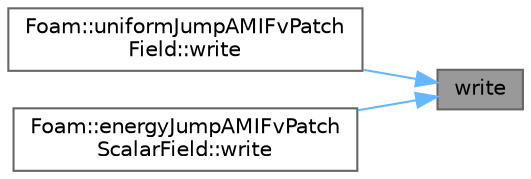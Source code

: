 digraph "write"
{
 // LATEX_PDF_SIZE
  bgcolor="transparent";
  edge [fontname=Helvetica,fontsize=10,labelfontname=Helvetica,labelfontsize=10];
  node [fontname=Helvetica,fontsize=10,shape=box,height=0.2,width=0.4];
  rankdir="RL";
  Node1 [id="Node000001",label="write",height=0.2,width=0.4,color="gray40", fillcolor="grey60", style="filled", fontcolor="black",tooltip=" "];
  Node1 -> Node2 [id="edge1_Node000001_Node000002",dir="back",color="steelblue1",style="solid",tooltip=" "];
  Node2 [id="Node000002",label="Foam::uniformJumpAMIFvPatch\lField::write",height=0.2,width=0.4,color="grey40", fillcolor="white", style="filled",URL="$classFoam_1_1uniformJumpAMIFvPatchField.html#a293fdfec8bdfbd5c3913ab4c9f3454ff",tooltip=" "];
  Node1 -> Node3 [id="edge2_Node000001_Node000003",dir="back",color="steelblue1",style="solid",tooltip=" "];
  Node3 [id="Node000003",label="Foam::energyJumpAMIFvPatch\lScalarField::write",height=0.2,width=0.4,color="grey40", fillcolor="white", style="filled",URL="$classFoam_1_1energyJumpAMIFvPatchScalarField.html#a293fdfec8bdfbd5c3913ab4c9f3454ff",tooltip=" "];
}
